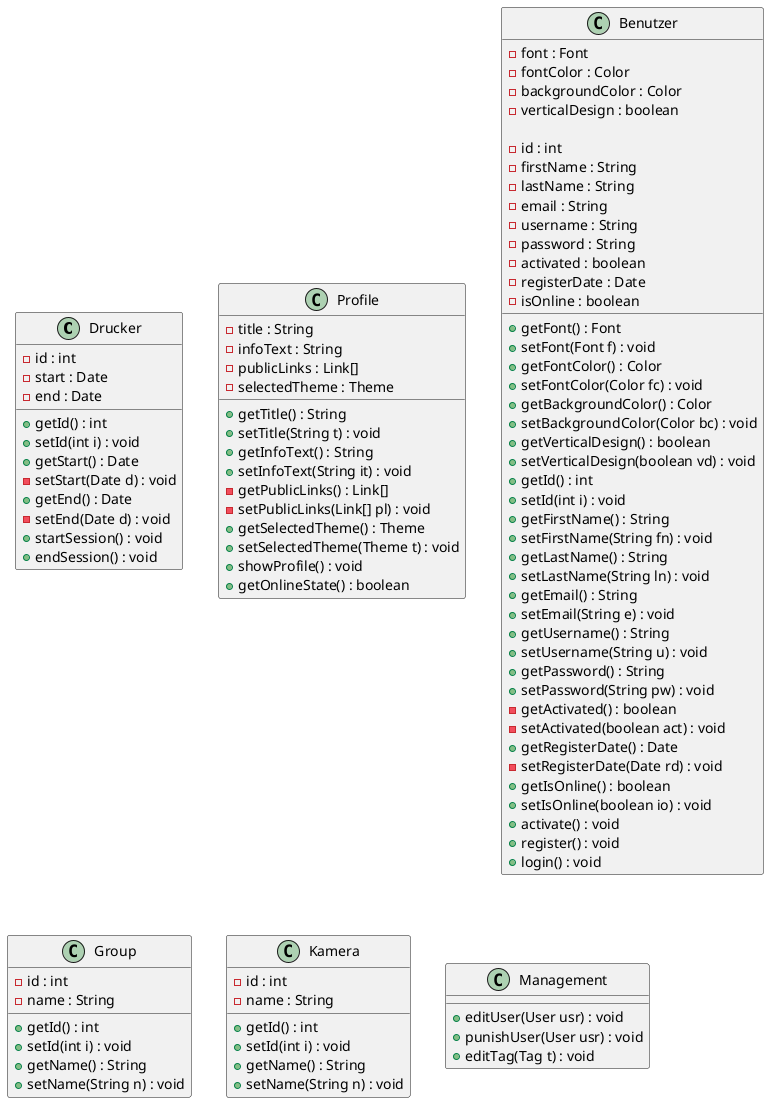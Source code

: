 

@startuml
class Drucker {
  - id : int
  - start : Date
  - end : Date

  + getId() : int
  + setId(int i) : void
  + getStart() : Date
  - setStart(Date d) : void
  + getEnd() : Date
  - setEnd(Date d) : void
  + startSession() : void
  + endSession() : void
}

class Profile {
  - title : String
  - infoText : String
  - publicLinks : Link[]
  - selectedTheme : Theme

  + getTitle() : String
  + setTitle(String t) : void
  + getInfoText() : String
  + setInfoText(String it) : void
  - getPublicLinks() : Link[]
  - setPublicLinks(Link[] pl) : void
  + getSelectedTheme() : Theme
  + setSelectedTheme(Theme t) : void
  + showProfile() : void
  + getOnlineState() : boolean
}

class Benutzer {
  - font : Font
  - fontColor : Color
  - backgroundColor : Color
  - verticalDesign : boolean

  + getFont() : Font
  + setFont(Font f) : void
  + getFontColor() : Color
  + setFontColor(Color fc) : void
  + getBackgroundColor() : Color
  + setBackgroundColor(Color bc) : void
  + getVerticalDesign() : boolean
  + setVerticalDesign(boolean vd) : void
}

class Benutzer {
  - id : int
  - firstName : String
  - lastName : String
  - email : String
  - username : String
  - password : String
  - activated : boolean
  - registerDate : Date
  - isOnline : boolean

  + getId() : int
  + setId(int i) : void
  + getFirstName() : String
  + setFirstName(String fn) : void
  + getLastName() : String
  + setLastName(String ln) : void
  + getEmail() : String
  + setEmail(String e) : void
  + getUsername() : String
  + setUsername(String u) : void
  + getPassword() : String
  + setPassword(String pw) : void
  - getActivated() : boolean
  - setActivated(boolean act) : void
  + getRegisterDate() : Date
  - setRegisterDate(Date rd) : void
  + getIsOnline() : boolean
  + setIsOnline(boolean io) : void
  + activate() : void
  + register() : void
  + login() : void
}

class Group {
  - id : int
  - name : String

  + getId() : int
  + setId(int i) : void
  + getName() : String
  + setName(String n) : void
}

class Kamera {
  - id : int
  - name : String

  + getId() : int
  + setId(int i) : void
  + getName() : String
  + setName(String n) : void
}

class Management {
  + editUser(User usr) : void
  + punishUser(User usr) : void
  + editTag(Tag t) : void
}





/'
UserRole <|-- AdminRole : extends
Linklist o-- User
Linklist *-- Link
Session o-- User
Group o-- User
UserRole *-- Group
AdminRole *-- Group
AdminRole -- Management
Link -- Tag
Profile o-- User
Profile o-- Theme
Profile -- Linklist
Profile -- Session
'/
@enduml

